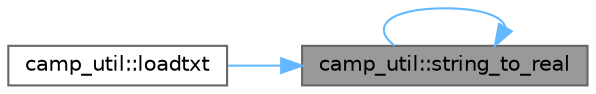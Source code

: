 digraph "camp_util::string_to_real"
{
 // LATEX_PDF_SIZE
  bgcolor="transparent";
  edge [fontname=Helvetica,fontsize=10,labelfontname=Helvetica,labelfontsize=10];
  node [fontname=Helvetica,fontsize=10,shape=box,height=0.2,width=0.4];
  rankdir="RL";
  Node1 [label="camp_util::string_to_real",height=0.2,width=0.4,color="gray40", fillcolor="grey60", style="filled", fontcolor="black",tooltip="Convert a string to a real."];
  Node1 -> Node2 [dir="back",color="steelblue1",style="solid"];
  Node2 [label="camp_util::loadtxt",height=0.2,width=0.4,color="grey40", fillcolor="white", style="filled",URL="$namespacecamp__util.html#a8880473ee9de8b37a6612c3a110661df",tooltip="Load a real array from a text file."];
  Node1 -> Node1 [dir="back",color="steelblue1",style="solid"];
}
